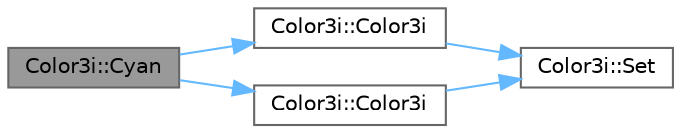 digraph "Color3i::Cyan"
{
 // LATEX_PDF_SIZE
  bgcolor="transparent";
  edge [fontname=Helvetica,fontsize=10,labelfontname=Helvetica,labelfontsize=10];
  node [fontname=Helvetica,fontsize=10,shape=box,height=0.2,width=0.4];
  rankdir="LR";
  Node1 [id="Node000001",label="Color3i::Cyan",height=0.2,width=0.4,color="gray40", fillcolor="grey60", style="filled", fontcolor="black",tooltip=" "];
  Node1 -> Node2 [id="edge1_Node000001_Node000002",color="steelblue1",style="solid",tooltip=" "];
  Node2 [id="Node000002",label="Color3i::Color3i",height=0.2,width=0.4,color="grey40", fillcolor="white", style="filled",URL="$de/d12/struct_color3i_a61889348324aefa14c28164d41e98e2a.html#a61889348324aefa14c28164d41e98e2a",tooltip=" "];
  Node2 -> Node3 [id="edge2_Node000002_Node000003",color="steelblue1",style="solid",tooltip=" "];
  Node3 [id="Node000003",label="Color3i::Set",height=0.2,width=0.4,color="grey40", fillcolor="white", style="filled",URL="$de/d12/struct_color3i_a83d27d6442838f43816b4bd5f937b33d.html#a83d27d6442838f43816b4bd5f937b33d",tooltip=" "];
  Node1 -> Node4 [id="edge3_Node000001_Node000004",color="steelblue1",style="solid",tooltip=" "];
  Node4 [id="Node000004",label="Color3i::Color3i",height=0.2,width=0.4,color="grey40", fillcolor="white", style="filled",URL="$de/d12/struct_color3i_a49dcda1c5a2731858de82313748b85a2.html#a49dcda1c5a2731858de82313748b85a2",tooltip=" "];
  Node4 -> Node3 [id="edge4_Node000004_Node000003",color="steelblue1",style="solid",tooltip=" "];
}
